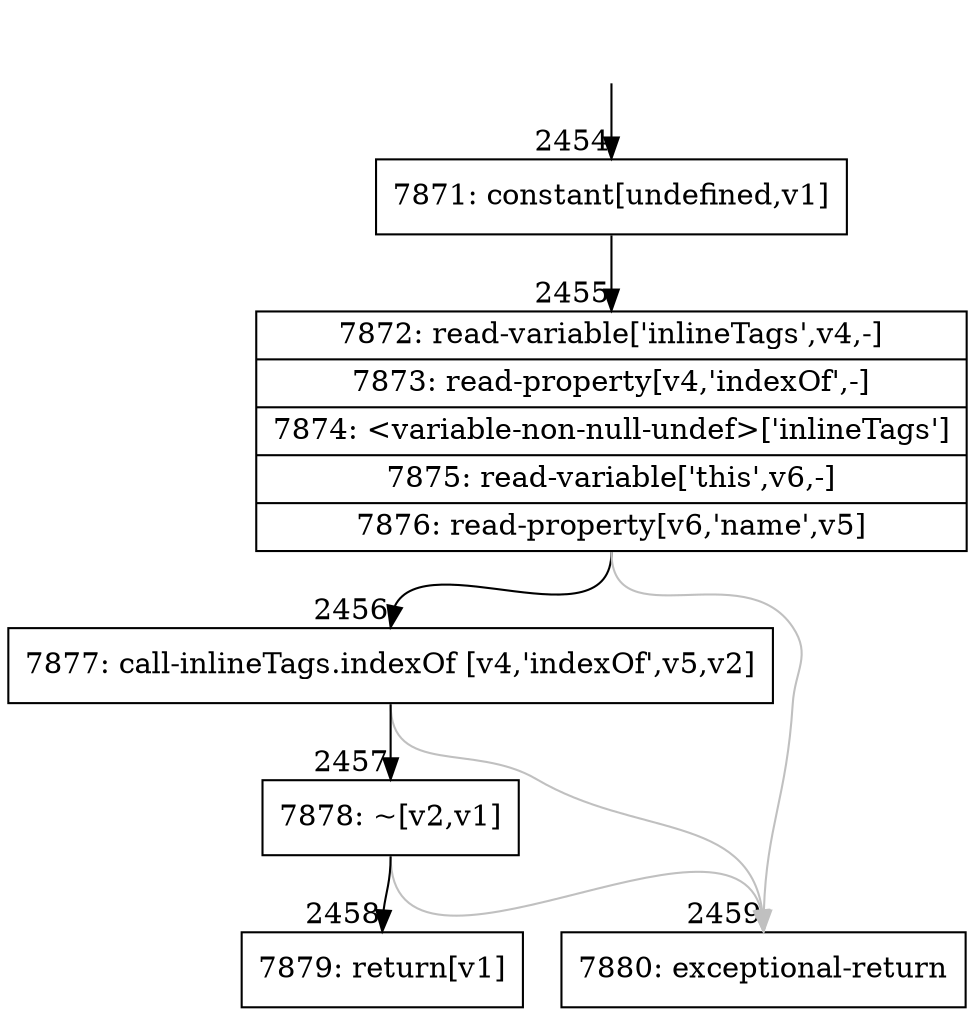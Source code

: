 digraph {
rankdir="TD"
BB_entry149[shape=none,label=""];
BB_entry149 -> BB2454 [tailport=s, headport=n, headlabel="    2454"]
BB2454 [shape=record label="{7871: constant[undefined,v1]}" ] 
BB2454 -> BB2455 [tailport=s, headport=n, headlabel="      2455"]
BB2455 [shape=record label="{7872: read-variable['inlineTags',v4,-]|7873: read-property[v4,'indexOf',-]|7874: \<variable-non-null-undef\>['inlineTags']|7875: read-variable['this',v6,-]|7876: read-property[v6,'name',v5]}" ] 
BB2455 -> BB2456 [tailport=s, headport=n, headlabel="      2456"]
BB2455 -> BB2459 [tailport=s, headport=n, color=gray, headlabel="      2459"]
BB2456 [shape=record label="{7877: call-inlineTags.indexOf [v4,'indexOf',v5,v2]}" ] 
BB2456 -> BB2457 [tailport=s, headport=n, headlabel="      2457"]
BB2456 -> BB2459 [tailport=s, headport=n, color=gray]
BB2457 [shape=record label="{7878: ~[v2,v1]}" ] 
BB2457 -> BB2458 [tailport=s, headport=n, headlabel="      2458"]
BB2457 -> BB2459 [tailport=s, headport=n, color=gray]
BB2458 [shape=record label="{7879: return[v1]}" ] 
BB2459 [shape=record label="{7880: exceptional-return}" ] 
//#$~ 2677
}
